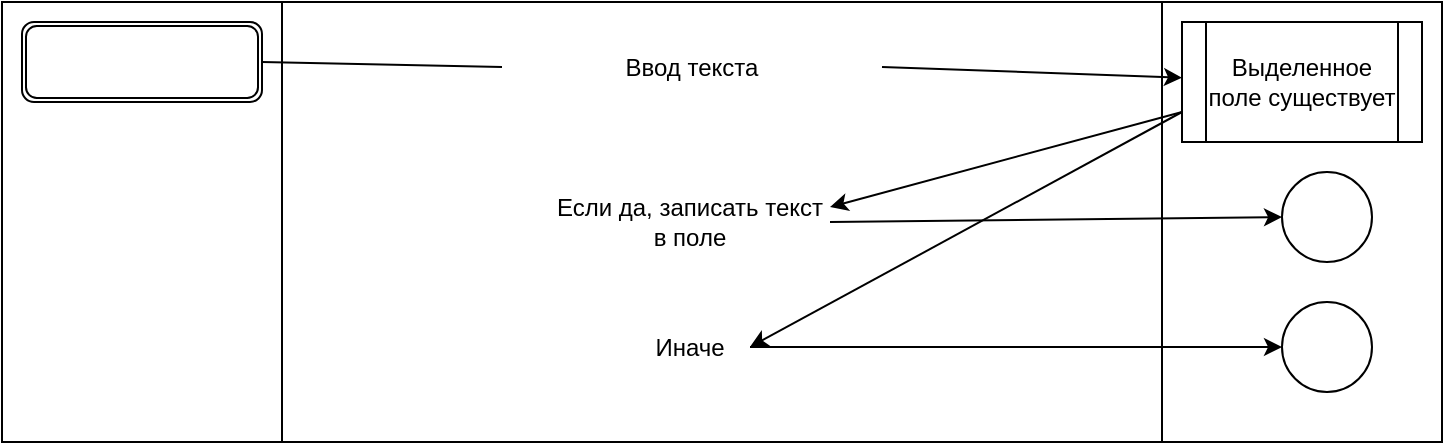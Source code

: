 <mxfile version="15.5.6" type="device"><diagram id="QgZJRy-r7cB9xnC2NkSv" name="Page-1"><mxGraphModel dx="1422" dy="780" grid="1" gridSize="10" guides="1" tooltips="1" connect="1" arrows="1" fold="1" page="1" pageScale="1" pageWidth="827" pageHeight="1169" math="0" shadow="0"><root><mxCell id="0"/><mxCell id="1" parent="0"/><mxCell id="0muHBLff9EVHWDTeV9uN-1" value="" style="shape=process;whiteSpace=wrap;html=1;backgroundOutline=1;size=0.194;" vertex="1" parent="1"><mxGeometry x="70" y="150" width="720" height="220" as="geometry"/></mxCell><mxCell id="0muHBLff9EVHWDTeV9uN-2" value="" style="shape=ext;double=1;rounded=1;whiteSpace=wrap;html=1;" vertex="1" parent="1"><mxGeometry x="80" y="160" width="120" height="40" as="geometry"/></mxCell><mxCell id="0muHBLff9EVHWDTeV9uN-4" value="Ввод текста" style="text;html=1;strokeColor=none;fillColor=none;align=center;verticalAlign=middle;whiteSpace=wrap;rounded=0;" vertex="1" parent="1"><mxGeometry x="320" y="165" width="190" height="35" as="geometry"/></mxCell><mxCell id="0muHBLff9EVHWDTeV9uN-5" value="Выделенное поле существует" style="shape=process;whiteSpace=wrap;html=1;backgroundOutline=1;" vertex="1" parent="1"><mxGeometry x="660" y="160" width="120" height="60" as="geometry"/></mxCell><mxCell id="0muHBLff9EVHWDTeV9uN-6" value="Если да, записать текст в поле" style="text;html=1;strokeColor=none;fillColor=none;align=center;verticalAlign=middle;whiteSpace=wrap;rounded=0;" vertex="1" parent="1"><mxGeometry x="344" y="245" width="140" height="30" as="geometry"/></mxCell><mxCell id="0muHBLff9EVHWDTeV9uN-8" value="" style="endArrow=none;html=1;rounded=0;exitX=1;exitY=0.5;exitDx=0;exitDy=0;entryX=0;entryY=0.5;entryDx=0;entryDy=0;" edge="1" parent="1" source="0muHBLff9EVHWDTeV9uN-2" target="0muHBLff9EVHWDTeV9uN-4"><mxGeometry width="50" height="50" relative="1" as="geometry"><mxPoint x="270" y="180" as="sourcePoint"/><mxPoint x="320" y="130" as="targetPoint"/></mxGeometry></mxCell><mxCell id="0muHBLff9EVHWDTeV9uN-9" value="" style="endArrow=classic;html=1;rounded=0;exitX=1;exitY=0.5;exitDx=0;exitDy=0;" edge="1" parent="1" source="0muHBLff9EVHWDTeV9uN-4" target="0muHBLff9EVHWDTeV9uN-5"><mxGeometry width="50" height="50" relative="1" as="geometry"><mxPoint x="550" y="210" as="sourcePoint"/><mxPoint x="600" y="160" as="targetPoint"/></mxGeometry></mxCell><mxCell id="0muHBLff9EVHWDTeV9uN-10" value="" style="endArrow=classic;html=1;rounded=0;entryX=1;entryY=0.25;entryDx=0;entryDy=0;exitX=0;exitY=0.75;exitDx=0;exitDy=0;" edge="1" parent="1" source="0muHBLff9EVHWDTeV9uN-5" target="0muHBLff9EVHWDTeV9uN-6"><mxGeometry width="50" height="50" relative="1" as="geometry"><mxPoint x="690" y="310" as="sourcePoint"/><mxPoint x="740" y="260" as="targetPoint"/></mxGeometry></mxCell><mxCell id="0muHBLff9EVHWDTeV9uN-15" value="Иначе" style="text;html=1;strokeColor=none;fillColor=none;align=center;verticalAlign=middle;whiteSpace=wrap;rounded=0;" vertex="1" parent="1"><mxGeometry x="384" y="307.5" width="60" height="30" as="geometry"/></mxCell><mxCell id="0muHBLff9EVHWDTeV9uN-16" value="" style="ellipse;whiteSpace=wrap;html=1;aspect=fixed;" vertex="1" parent="1"><mxGeometry x="710" y="235" width="45" height="45" as="geometry"/></mxCell><mxCell id="0muHBLff9EVHWDTeV9uN-17" value="" style="ellipse;whiteSpace=wrap;html=1;aspect=fixed;" vertex="1" parent="1"><mxGeometry x="710" y="300" width="45" height="45" as="geometry"/></mxCell><mxCell id="0muHBLff9EVHWDTeV9uN-19" value="" style="endArrow=classic;html=1;rounded=0;entryX=1;entryY=0.5;entryDx=0;entryDy=0;exitX=0;exitY=0.75;exitDx=0;exitDy=0;" edge="1" parent="1" source="0muHBLff9EVHWDTeV9uN-5" target="0muHBLff9EVHWDTeV9uN-15"><mxGeometry width="50" height="50" relative="1" as="geometry"><mxPoint x="600" y="300" as="sourcePoint"/><mxPoint x="650" y="250" as="targetPoint"/></mxGeometry></mxCell><mxCell id="0muHBLff9EVHWDTeV9uN-20" value="" style="endArrow=classic;html=1;rounded=0;exitX=1;exitY=0.5;exitDx=0;exitDy=0;entryX=0;entryY=0.5;entryDx=0;entryDy=0;" edge="1" parent="1" source="0muHBLff9EVHWDTeV9uN-15" target="0muHBLff9EVHWDTeV9uN-17"><mxGeometry width="50" height="50" relative="1" as="geometry"><mxPoint x="570" y="330" as="sourcePoint"/><mxPoint x="620" y="280" as="targetPoint"/></mxGeometry></mxCell><mxCell id="0muHBLff9EVHWDTeV9uN-21" value="" style="endArrow=classic;html=1;rounded=0;exitX=1;exitY=0.5;exitDx=0;exitDy=0;entryX=0;entryY=0.5;entryDx=0;entryDy=0;" edge="1" parent="1" source="0muHBLff9EVHWDTeV9uN-6" target="0muHBLff9EVHWDTeV9uN-16"><mxGeometry width="50" height="50" relative="1" as="geometry"><mxPoint x="530" y="310" as="sourcePoint"/><mxPoint x="580" y="260" as="targetPoint"/></mxGeometry></mxCell></root></mxGraphModel></diagram></mxfile>